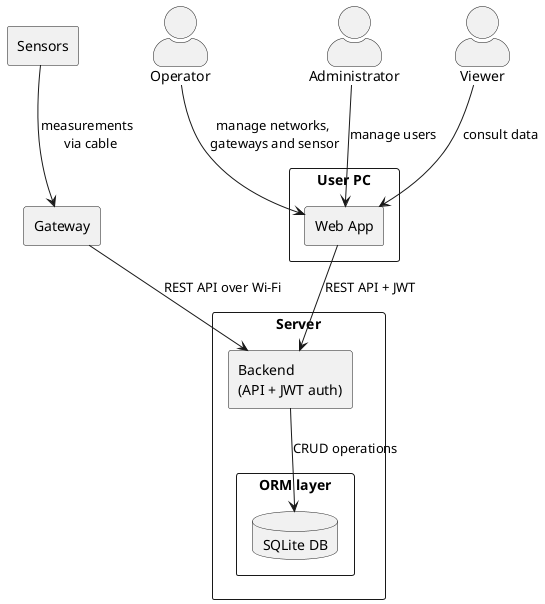 @startuml
skinparam actorStyle awesome


actor "Viewer" as Viewer
actor "Operator" as Operator
actor "Administrator" as Admin

rectangle "User PC" {
    rectangle "Web App" as WebApp
}

rectangle "Server" {
  rectangle "Backend\n(API + JWT auth)" as Backend
  rectangle "ORM layer" { 
  database "SQLite DB" as DB
  }
}

rectangle "Sensors" as Sensors
rectangle "Gateway" as Gateway

Viewer --> WebApp : consult data
Operator --> WebApp : manage networks,\n gateways and sensor
Admin --> WebApp : manage users

WebApp --> Backend : REST API + JWT
Backend --> DB : CRUD operations

Sensors --> Gateway : measurements \n via cable
Gateway --> Backend : REST API over Wi-Fi

@enduml